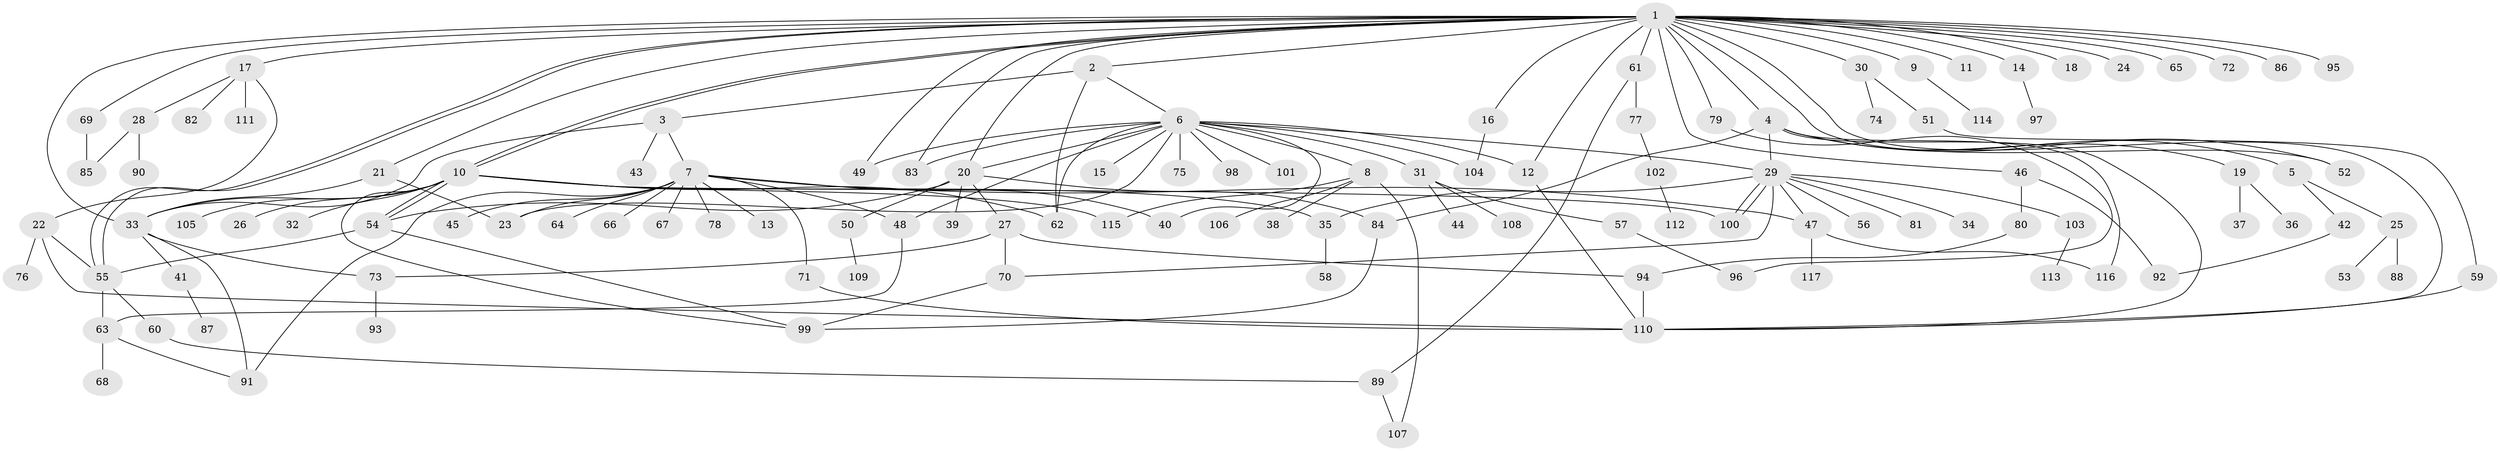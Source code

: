 // coarse degree distribution, {27: 0.012195121951219513, 4: 0.08536585365853659, 3: 0.14634146341463414, 8: 0.012195121951219513, 15: 0.012195121951219513, 13: 0.012195121951219513, 1: 0.4024390243902439, 9: 0.024390243902439025, 2: 0.23170731707317074, 5: 0.024390243902439025, 7: 0.024390243902439025, 6: 0.012195121951219513}
// Generated by graph-tools (version 1.1) at 2025/50/03/04/25 22:50:36]
// undirected, 117 vertices, 165 edges
graph export_dot {
  node [color=gray90,style=filled];
  1;
  2;
  3;
  4;
  5;
  6;
  7;
  8;
  9;
  10;
  11;
  12;
  13;
  14;
  15;
  16;
  17;
  18;
  19;
  20;
  21;
  22;
  23;
  24;
  25;
  26;
  27;
  28;
  29;
  30;
  31;
  32;
  33;
  34;
  35;
  36;
  37;
  38;
  39;
  40;
  41;
  42;
  43;
  44;
  45;
  46;
  47;
  48;
  49;
  50;
  51;
  52;
  53;
  54;
  55;
  56;
  57;
  58;
  59;
  60;
  61;
  62;
  63;
  64;
  65;
  66;
  67;
  68;
  69;
  70;
  71;
  72;
  73;
  74;
  75;
  76;
  77;
  78;
  79;
  80;
  81;
  82;
  83;
  84;
  85;
  86;
  87;
  88;
  89;
  90;
  91;
  92;
  93;
  94;
  95;
  96;
  97;
  98;
  99;
  100;
  101;
  102;
  103;
  104;
  105;
  106;
  107;
  108;
  109;
  110;
  111;
  112;
  113;
  114;
  115;
  116;
  117;
  1 -- 2;
  1 -- 4;
  1 -- 9;
  1 -- 10;
  1 -- 10;
  1 -- 11;
  1 -- 12;
  1 -- 14;
  1 -- 16;
  1 -- 17;
  1 -- 18;
  1 -- 20;
  1 -- 21;
  1 -- 24;
  1 -- 30;
  1 -- 33;
  1 -- 46;
  1 -- 49;
  1 -- 52;
  1 -- 55;
  1 -- 55;
  1 -- 61;
  1 -- 65;
  1 -- 69;
  1 -- 72;
  1 -- 79;
  1 -- 83;
  1 -- 86;
  1 -- 95;
  1 -- 110;
  2 -- 3;
  2 -- 6;
  2 -- 62;
  3 -- 7;
  3 -- 33;
  3 -- 43;
  4 -- 5;
  4 -- 19;
  4 -- 29;
  4 -- 52;
  4 -- 84;
  4 -- 110;
  4 -- 116;
  5 -- 25;
  5 -- 42;
  6 -- 8;
  6 -- 12;
  6 -- 15;
  6 -- 20;
  6 -- 23;
  6 -- 29;
  6 -- 31;
  6 -- 40;
  6 -- 48;
  6 -- 49;
  6 -- 62;
  6 -- 75;
  6 -- 83;
  6 -- 98;
  6 -- 101;
  6 -- 104;
  7 -- 13;
  7 -- 23;
  7 -- 40;
  7 -- 45;
  7 -- 47;
  7 -- 48;
  7 -- 64;
  7 -- 66;
  7 -- 67;
  7 -- 71;
  7 -- 78;
  7 -- 91;
  8 -- 38;
  8 -- 106;
  8 -- 107;
  8 -- 115;
  9 -- 114;
  10 -- 26;
  10 -- 32;
  10 -- 33;
  10 -- 35;
  10 -- 54;
  10 -- 54;
  10 -- 62;
  10 -- 99;
  10 -- 100;
  10 -- 105;
  10 -- 115;
  12 -- 110;
  14 -- 97;
  16 -- 104;
  17 -- 22;
  17 -- 28;
  17 -- 82;
  17 -- 111;
  19 -- 36;
  19 -- 37;
  20 -- 27;
  20 -- 39;
  20 -- 50;
  20 -- 54;
  20 -- 84;
  21 -- 23;
  21 -- 33;
  22 -- 55;
  22 -- 76;
  22 -- 110;
  25 -- 53;
  25 -- 88;
  27 -- 70;
  27 -- 73;
  27 -- 94;
  28 -- 85;
  28 -- 90;
  29 -- 34;
  29 -- 35;
  29 -- 47;
  29 -- 56;
  29 -- 70;
  29 -- 81;
  29 -- 100;
  29 -- 100;
  29 -- 103;
  30 -- 51;
  30 -- 74;
  31 -- 44;
  31 -- 57;
  31 -- 108;
  33 -- 41;
  33 -- 73;
  33 -- 91;
  35 -- 58;
  41 -- 87;
  42 -- 92;
  46 -- 80;
  46 -- 92;
  47 -- 116;
  47 -- 117;
  48 -- 63;
  50 -- 109;
  51 -- 59;
  54 -- 55;
  54 -- 99;
  55 -- 60;
  55 -- 63;
  57 -- 96;
  59 -- 110;
  60 -- 89;
  61 -- 77;
  61 -- 89;
  63 -- 68;
  63 -- 91;
  69 -- 85;
  70 -- 99;
  71 -- 110;
  73 -- 93;
  77 -- 102;
  79 -- 96;
  80 -- 94;
  84 -- 99;
  89 -- 107;
  94 -- 110;
  102 -- 112;
  103 -- 113;
}
